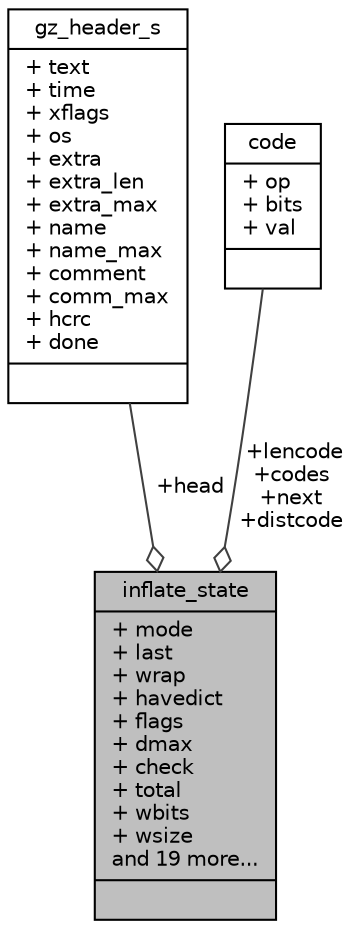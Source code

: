 digraph "inflate_state"
{
 // INTERACTIVE_SVG=YES
  edge [fontname="Helvetica",fontsize="10",labelfontname="Helvetica",labelfontsize="10"];
  node [fontname="Helvetica",fontsize="10",shape=record];
  Node1 [label="{inflate_state\n|+ mode\l+ last\l+ wrap\l+ havedict\l+ flags\l+ dmax\l+ check\l+ total\l+ wbits\l+ wsize\land 19 more...\l|}",height=0.2,width=0.4,color="black", fillcolor="grey75", style="filled", fontcolor="black"];
  Node2 -> Node1 [color="grey25",fontsize="10",style="solid",label=" +head" ,arrowhead="odiamond",fontname="Helvetica"];
  Node2 [label="{gz_header_s\n|+ text\l+ time\l+ xflags\l+ os\l+ extra\l+ extra_len\l+ extra_max\l+ name\l+ name_max\l+ comment\l+ comm_max\l+ hcrc\l+ done\l|}",height=0.2,width=0.4,color="black", fillcolor="white", style="filled",URL="$structgz__header__s.html"];
  Node3 -> Node1 [color="grey25",fontsize="10",style="solid",label=" +lencode\n+codes\n+next\n+distcode" ,arrowhead="odiamond",fontname="Helvetica"];
  Node3 [label="{code\n|+ op\l+ bits\l+ val\l|}",height=0.2,width=0.4,color="black", fillcolor="white", style="filled",URL="$structcode.html"];
}
